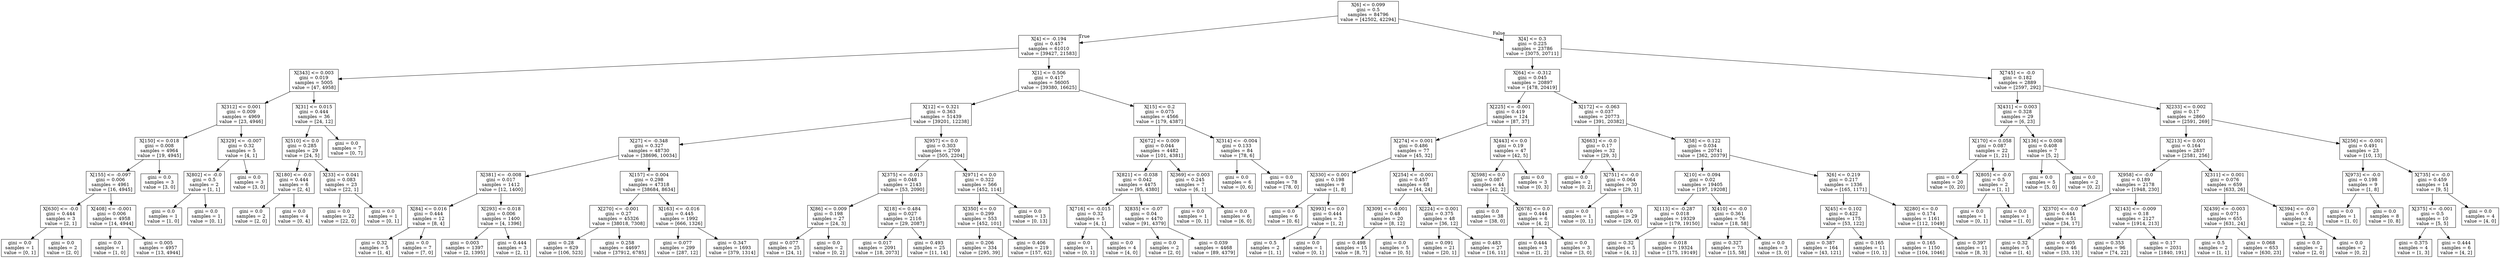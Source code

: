 digraph Tree {
node [shape=box] ;
0 [label="X[6] <= 0.099\ngini = 0.5\nsamples = 84796\nvalue = [42502, 42294]"] ;
1 [label="X[4] <= -0.194\ngini = 0.457\nsamples = 61010\nvalue = [39427, 21583]"] ;
0 -> 1 [labeldistance=2.5, labelangle=45, headlabel="True"] ;
2 [label="X[343] <= 0.003\ngini = 0.019\nsamples = 5005\nvalue = [47, 4958]"] ;
1 -> 2 ;
3 [label="X[312] <= 0.001\ngini = 0.009\nsamples = 4969\nvalue = [23, 4946]"] ;
2 -> 3 ;
4 [label="X[150] <= 0.018\ngini = 0.008\nsamples = 4964\nvalue = [19, 4945]"] ;
3 -> 4 ;
5 [label="X[155] <= -0.097\ngini = 0.006\nsamples = 4961\nvalue = [16, 4945]"] ;
4 -> 5 ;
6 [label="X[630] <= -0.0\ngini = 0.444\nsamples = 3\nvalue = [2, 1]"] ;
5 -> 6 ;
7 [label="gini = 0.0\nsamples = 1\nvalue = [0, 1]"] ;
6 -> 7 ;
8 [label="gini = 0.0\nsamples = 2\nvalue = [2, 0]"] ;
6 -> 8 ;
9 [label="X[408] <= -0.001\ngini = 0.006\nsamples = 4958\nvalue = [14, 4944]"] ;
5 -> 9 ;
10 [label="gini = 0.0\nsamples = 1\nvalue = [1, 0]"] ;
9 -> 10 ;
11 [label="gini = 0.005\nsamples = 4957\nvalue = [13, 4944]"] ;
9 -> 11 ;
12 [label="gini = 0.0\nsamples = 3\nvalue = [3, 0]"] ;
4 -> 12 ;
13 [label="X[329] <= -0.007\ngini = 0.32\nsamples = 5\nvalue = [4, 1]"] ;
3 -> 13 ;
14 [label="X[802] <= -0.0\ngini = 0.5\nsamples = 2\nvalue = [1, 1]"] ;
13 -> 14 ;
15 [label="gini = 0.0\nsamples = 1\nvalue = [1, 0]"] ;
14 -> 15 ;
16 [label="gini = 0.0\nsamples = 1\nvalue = [0, 1]"] ;
14 -> 16 ;
17 [label="gini = 0.0\nsamples = 3\nvalue = [3, 0]"] ;
13 -> 17 ;
18 [label="X[31] <= 0.015\ngini = 0.444\nsamples = 36\nvalue = [24, 12]"] ;
2 -> 18 ;
19 [label="X[510] <= 0.0\ngini = 0.285\nsamples = 29\nvalue = [24, 5]"] ;
18 -> 19 ;
20 [label="X[180] <= -0.0\ngini = 0.444\nsamples = 6\nvalue = [2, 4]"] ;
19 -> 20 ;
21 [label="gini = 0.0\nsamples = 2\nvalue = [2, 0]"] ;
20 -> 21 ;
22 [label="gini = 0.0\nsamples = 4\nvalue = [0, 4]"] ;
20 -> 22 ;
23 [label="X[33] <= 0.041\ngini = 0.083\nsamples = 23\nvalue = [22, 1]"] ;
19 -> 23 ;
24 [label="gini = 0.0\nsamples = 22\nvalue = [22, 0]"] ;
23 -> 24 ;
25 [label="gini = 0.0\nsamples = 1\nvalue = [0, 1]"] ;
23 -> 25 ;
26 [label="gini = 0.0\nsamples = 7\nvalue = [0, 7]"] ;
18 -> 26 ;
27 [label="X[1] <= 0.506\ngini = 0.417\nsamples = 56005\nvalue = [39380, 16625]"] ;
1 -> 27 ;
28 [label="X[12] <= 0.321\ngini = 0.363\nsamples = 51439\nvalue = [39201, 12238]"] ;
27 -> 28 ;
29 [label="X[27] <= -0.348\ngini = 0.327\nsamples = 48730\nvalue = [38696, 10034]"] ;
28 -> 29 ;
30 [label="X[381] <= -0.008\ngini = 0.017\nsamples = 1412\nvalue = [12, 1400]"] ;
29 -> 30 ;
31 [label="X[84] <= 0.016\ngini = 0.444\nsamples = 12\nvalue = [8, 4]"] ;
30 -> 31 ;
32 [label="gini = 0.32\nsamples = 5\nvalue = [1, 4]"] ;
31 -> 32 ;
33 [label="gini = 0.0\nsamples = 7\nvalue = [7, 0]"] ;
31 -> 33 ;
34 [label="X[293] <= 0.018\ngini = 0.006\nsamples = 1400\nvalue = [4, 1396]"] ;
30 -> 34 ;
35 [label="gini = 0.003\nsamples = 1397\nvalue = [2, 1395]"] ;
34 -> 35 ;
36 [label="gini = 0.444\nsamples = 3\nvalue = [2, 1]"] ;
34 -> 36 ;
37 [label="X[157] <= 0.004\ngini = 0.298\nsamples = 47318\nvalue = [38684, 8634]"] ;
29 -> 37 ;
38 [label="X[270] <= -0.001\ngini = 0.27\nsamples = 45326\nvalue = [38018, 7308]"] ;
37 -> 38 ;
39 [label="gini = 0.28\nsamples = 629\nvalue = [106, 523]"] ;
38 -> 39 ;
40 [label="gini = 0.258\nsamples = 44697\nvalue = [37912, 6785]"] ;
38 -> 40 ;
41 [label="X[163] <= -0.016\ngini = 0.445\nsamples = 1992\nvalue = [666, 1326]"] ;
37 -> 41 ;
42 [label="gini = 0.077\nsamples = 299\nvalue = [287, 12]"] ;
41 -> 42 ;
43 [label="gini = 0.347\nsamples = 1693\nvalue = [379, 1314]"] ;
41 -> 43 ;
44 [label="X[957] <= 0.0\ngini = 0.303\nsamples = 2709\nvalue = [505, 2204]"] ;
28 -> 44 ;
45 [label="X[375] <= -0.013\ngini = 0.048\nsamples = 2143\nvalue = [53, 2090]"] ;
44 -> 45 ;
46 [label="X[86] <= 0.009\ngini = 0.198\nsamples = 27\nvalue = [24, 3]"] ;
45 -> 46 ;
47 [label="gini = 0.077\nsamples = 25\nvalue = [24, 1]"] ;
46 -> 47 ;
48 [label="gini = 0.0\nsamples = 2\nvalue = [0, 2]"] ;
46 -> 48 ;
49 [label="X[18] <= 0.484\ngini = 0.027\nsamples = 2116\nvalue = [29, 2087]"] ;
45 -> 49 ;
50 [label="gini = 0.017\nsamples = 2091\nvalue = [18, 2073]"] ;
49 -> 50 ;
51 [label="gini = 0.493\nsamples = 25\nvalue = [11, 14]"] ;
49 -> 51 ;
52 [label="X[971] <= 0.0\ngini = 0.322\nsamples = 566\nvalue = [452, 114]"] ;
44 -> 52 ;
53 [label="X[350] <= 0.0\ngini = 0.299\nsamples = 553\nvalue = [452, 101]"] ;
52 -> 53 ;
54 [label="gini = 0.206\nsamples = 334\nvalue = [295, 39]"] ;
53 -> 54 ;
55 [label="gini = 0.406\nsamples = 219\nvalue = [157, 62]"] ;
53 -> 55 ;
56 [label="gini = 0.0\nsamples = 13\nvalue = [0, 13]"] ;
52 -> 56 ;
57 [label="X[15] <= 0.2\ngini = 0.075\nsamples = 4566\nvalue = [179, 4387]"] ;
27 -> 57 ;
58 [label="X[672] <= 0.009\ngini = 0.044\nsamples = 4482\nvalue = [101, 4381]"] ;
57 -> 58 ;
59 [label="X[821] <= -0.038\ngini = 0.042\nsamples = 4475\nvalue = [95, 4380]"] ;
58 -> 59 ;
60 [label="X[716] <= -0.015\ngini = 0.32\nsamples = 5\nvalue = [4, 1]"] ;
59 -> 60 ;
61 [label="gini = 0.0\nsamples = 1\nvalue = [0, 1]"] ;
60 -> 61 ;
62 [label="gini = 0.0\nsamples = 4\nvalue = [4, 0]"] ;
60 -> 62 ;
63 [label="X[835] <= -0.07\ngini = 0.04\nsamples = 4470\nvalue = [91, 4379]"] ;
59 -> 63 ;
64 [label="gini = 0.0\nsamples = 2\nvalue = [2, 0]"] ;
63 -> 64 ;
65 [label="gini = 0.039\nsamples = 4468\nvalue = [89, 4379]"] ;
63 -> 65 ;
66 [label="X[369] <= 0.003\ngini = 0.245\nsamples = 7\nvalue = [6, 1]"] ;
58 -> 66 ;
67 [label="gini = 0.0\nsamples = 1\nvalue = [0, 1]"] ;
66 -> 67 ;
68 [label="gini = 0.0\nsamples = 6\nvalue = [6, 0]"] ;
66 -> 68 ;
69 [label="X[314] <= -0.004\ngini = 0.133\nsamples = 84\nvalue = [78, 6]"] ;
57 -> 69 ;
70 [label="gini = 0.0\nsamples = 6\nvalue = [0, 6]"] ;
69 -> 70 ;
71 [label="gini = 0.0\nsamples = 78\nvalue = [78, 0]"] ;
69 -> 71 ;
72 [label="X[4] <= 0.3\ngini = 0.225\nsamples = 23786\nvalue = [3075, 20711]"] ;
0 -> 72 [labeldistance=2.5, labelangle=-45, headlabel="False"] ;
73 [label="X[64] <= -0.312\ngini = 0.045\nsamples = 20897\nvalue = [478, 20419]"] ;
72 -> 73 ;
74 [label="X[225] <= -0.001\ngini = 0.419\nsamples = 124\nvalue = [87, 37]"] ;
73 -> 74 ;
75 [label="X[274] <= 0.001\ngini = 0.486\nsamples = 77\nvalue = [45, 32]"] ;
74 -> 75 ;
76 [label="X[330] <= 0.001\ngini = 0.198\nsamples = 9\nvalue = [1, 8]"] ;
75 -> 76 ;
77 [label="gini = 0.0\nsamples = 6\nvalue = [0, 6]"] ;
76 -> 77 ;
78 [label="X[993] <= 0.0\ngini = 0.444\nsamples = 3\nvalue = [1, 2]"] ;
76 -> 78 ;
79 [label="gini = 0.5\nsamples = 2\nvalue = [1, 1]"] ;
78 -> 79 ;
80 [label="gini = 0.0\nsamples = 1\nvalue = [0, 1]"] ;
78 -> 80 ;
81 [label="X[254] <= -0.001\ngini = 0.457\nsamples = 68\nvalue = [44, 24]"] ;
75 -> 81 ;
82 [label="X[309] <= -0.001\ngini = 0.48\nsamples = 20\nvalue = [8, 12]"] ;
81 -> 82 ;
83 [label="gini = 0.498\nsamples = 15\nvalue = [8, 7]"] ;
82 -> 83 ;
84 [label="gini = 0.0\nsamples = 5\nvalue = [0, 5]"] ;
82 -> 84 ;
85 [label="X[224] <= 0.001\ngini = 0.375\nsamples = 48\nvalue = [36, 12]"] ;
81 -> 85 ;
86 [label="gini = 0.091\nsamples = 21\nvalue = [20, 1]"] ;
85 -> 86 ;
87 [label="gini = 0.483\nsamples = 27\nvalue = [16, 11]"] ;
85 -> 87 ;
88 [label="X[443] <= 0.0\ngini = 0.19\nsamples = 47\nvalue = [42, 5]"] ;
74 -> 88 ;
89 [label="X[598] <= 0.0\ngini = 0.087\nsamples = 44\nvalue = [42, 2]"] ;
88 -> 89 ;
90 [label="gini = 0.0\nsamples = 38\nvalue = [38, 0]"] ;
89 -> 90 ;
91 [label="X[678] <= 0.0\ngini = 0.444\nsamples = 6\nvalue = [4, 2]"] ;
89 -> 91 ;
92 [label="gini = 0.444\nsamples = 3\nvalue = [1, 2]"] ;
91 -> 92 ;
93 [label="gini = 0.0\nsamples = 3\nvalue = [3, 0]"] ;
91 -> 93 ;
94 [label="gini = 0.0\nsamples = 3\nvalue = [0, 3]"] ;
88 -> 94 ;
95 [label="X[172] <= -0.063\ngini = 0.037\nsamples = 20773\nvalue = [391, 20382]"] ;
73 -> 95 ;
96 [label="X[663] <= -0.0\ngini = 0.17\nsamples = 32\nvalue = [29, 3]"] ;
95 -> 96 ;
97 [label="gini = 0.0\nsamples = 2\nvalue = [0, 2]"] ;
96 -> 97 ;
98 [label="X[751] <= -0.0\ngini = 0.064\nsamples = 30\nvalue = [29, 1]"] ;
96 -> 98 ;
99 [label="gini = 0.0\nsamples = 1\nvalue = [0, 1]"] ;
98 -> 99 ;
100 [label="gini = 0.0\nsamples = 29\nvalue = [29, 0]"] ;
98 -> 100 ;
101 [label="X[58] <= 0.122\ngini = 0.034\nsamples = 20741\nvalue = [362, 20379]"] ;
95 -> 101 ;
102 [label="X[10] <= 0.094\ngini = 0.02\nsamples = 19405\nvalue = [197, 19208]"] ;
101 -> 102 ;
103 [label="X[113] <= -0.287\ngini = 0.018\nsamples = 19329\nvalue = [179, 19150]"] ;
102 -> 103 ;
104 [label="gini = 0.32\nsamples = 5\nvalue = [4, 1]"] ;
103 -> 104 ;
105 [label="gini = 0.018\nsamples = 19324\nvalue = [175, 19149]"] ;
103 -> 105 ;
106 [label="X[410] <= -0.0\ngini = 0.361\nsamples = 76\nvalue = [18, 58]"] ;
102 -> 106 ;
107 [label="gini = 0.327\nsamples = 73\nvalue = [15, 58]"] ;
106 -> 107 ;
108 [label="gini = 0.0\nsamples = 3\nvalue = [3, 0]"] ;
106 -> 108 ;
109 [label="X[6] <= 0.219\ngini = 0.217\nsamples = 1336\nvalue = [165, 1171]"] ;
101 -> 109 ;
110 [label="X[45] <= 0.102\ngini = 0.422\nsamples = 175\nvalue = [53, 122]"] ;
109 -> 110 ;
111 [label="gini = 0.387\nsamples = 164\nvalue = [43, 121]"] ;
110 -> 111 ;
112 [label="gini = 0.165\nsamples = 11\nvalue = [10, 1]"] ;
110 -> 112 ;
113 [label="X[280] <= 0.0\ngini = 0.174\nsamples = 1161\nvalue = [112, 1049]"] ;
109 -> 113 ;
114 [label="gini = 0.165\nsamples = 1150\nvalue = [104, 1046]"] ;
113 -> 114 ;
115 [label="gini = 0.397\nsamples = 11\nvalue = [8, 3]"] ;
113 -> 115 ;
116 [label="X[745] <= -0.0\ngini = 0.182\nsamples = 2889\nvalue = [2597, 292]"] ;
72 -> 116 ;
117 [label="X[431] <= 0.003\ngini = 0.328\nsamples = 29\nvalue = [6, 23]"] ;
116 -> 117 ;
118 [label="X[170] <= 0.058\ngini = 0.087\nsamples = 22\nvalue = [1, 21]"] ;
117 -> 118 ;
119 [label="gini = 0.0\nsamples = 20\nvalue = [0, 20]"] ;
118 -> 119 ;
120 [label="X[805] <= -0.0\ngini = 0.5\nsamples = 2\nvalue = [1, 1]"] ;
118 -> 120 ;
121 [label="gini = 0.0\nsamples = 1\nvalue = [0, 1]"] ;
120 -> 121 ;
122 [label="gini = 0.0\nsamples = 1\nvalue = [1, 0]"] ;
120 -> 122 ;
123 [label="X[136] <= 0.008\ngini = 0.408\nsamples = 7\nvalue = [5, 2]"] ;
117 -> 123 ;
124 [label="gini = 0.0\nsamples = 5\nvalue = [5, 0]"] ;
123 -> 124 ;
125 [label="gini = 0.0\nsamples = 2\nvalue = [0, 2]"] ;
123 -> 125 ;
126 [label="X[233] <= 0.002\ngini = 0.17\nsamples = 2860\nvalue = [2591, 269]"] ;
116 -> 126 ;
127 [label="X[213] <= 0.001\ngini = 0.164\nsamples = 2837\nvalue = [2581, 256]"] ;
126 -> 127 ;
128 [label="X[958] <= -0.0\ngini = 0.189\nsamples = 2178\nvalue = [1948, 230]"] ;
127 -> 128 ;
129 [label="X[370] <= -0.0\ngini = 0.444\nsamples = 51\nvalue = [34, 17]"] ;
128 -> 129 ;
130 [label="gini = 0.32\nsamples = 5\nvalue = [1, 4]"] ;
129 -> 130 ;
131 [label="gini = 0.405\nsamples = 46\nvalue = [33, 13]"] ;
129 -> 131 ;
132 [label="X[143] <= -0.009\ngini = 0.18\nsamples = 2127\nvalue = [1914, 213]"] ;
128 -> 132 ;
133 [label="gini = 0.353\nsamples = 96\nvalue = [74, 22]"] ;
132 -> 133 ;
134 [label="gini = 0.17\nsamples = 2031\nvalue = [1840, 191]"] ;
132 -> 134 ;
135 [label="X[311] <= 0.001\ngini = 0.076\nsamples = 659\nvalue = [633, 26]"] ;
127 -> 135 ;
136 [label="X[439] <= -0.003\ngini = 0.071\nsamples = 655\nvalue = [631, 24]"] ;
135 -> 136 ;
137 [label="gini = 0.5\nsamples = 2\nvalue = [1, 1]"] ;
136 -> 137 ;
138 [label="gini = 0.068\nsamples = 653\nvalue = [630, 23]"] ;
136 -> 138 ;
139 [label="X[394] <= -0.0\ngini = 0.5\nsamples = 4\nvalue = [2, 2]"] ;
135 -> 139 ;
140 [label="gini = 0.0\nsamples = 2\nvalue = [2, 0]"] ;
139 -> 140 ;
141 [label="gini = 0.0\nsamples = 2\nvalue = [0, 2]"] ;
139 -> 141 ;
142 [label="X[256] <= -0.001\ngini = 0.491\nsamples = 23\nvalue = [10, 13]"] ;
126 -> 142 ;
143 [label="X[973] <= -0.0\ngini = 0.198\nsamples = 9\nvalue = [1, 8]"] ;
142 -> 143 ;
144 [label="gini = 0.0\nsamples = 1\nvalue = [1, 0]"] ;
143 -> 144 ;
145 [label="gini = 0.0\nsamples = 8\nvalue = [0, 8]"] ;
143 -> 145 ;
146 [label="X[735] <= -0.0\ngini = 0.459\nsamples = 14\nvalue = [9, 5]"] ;
142 -> 146 ;
147 [label="X[375] <= -0.001\ngini = 0.5\nsamples = 10\nvalue = [5, 5]"] ;
146 -> 147 ;
148 [label="gini = 0.375\nsamples = 4\nvalue = [1, 3]"] ;
147 -> 148 ;
149 [label="gini = 0.444\nsamples = 6\nvalue = [4, 2]"] ;
147 -> 149 ;
150 [label="gini = 0.0\nsamples = 4\nvalue = [4, 0]"] ;
146 -> 150 ;
}